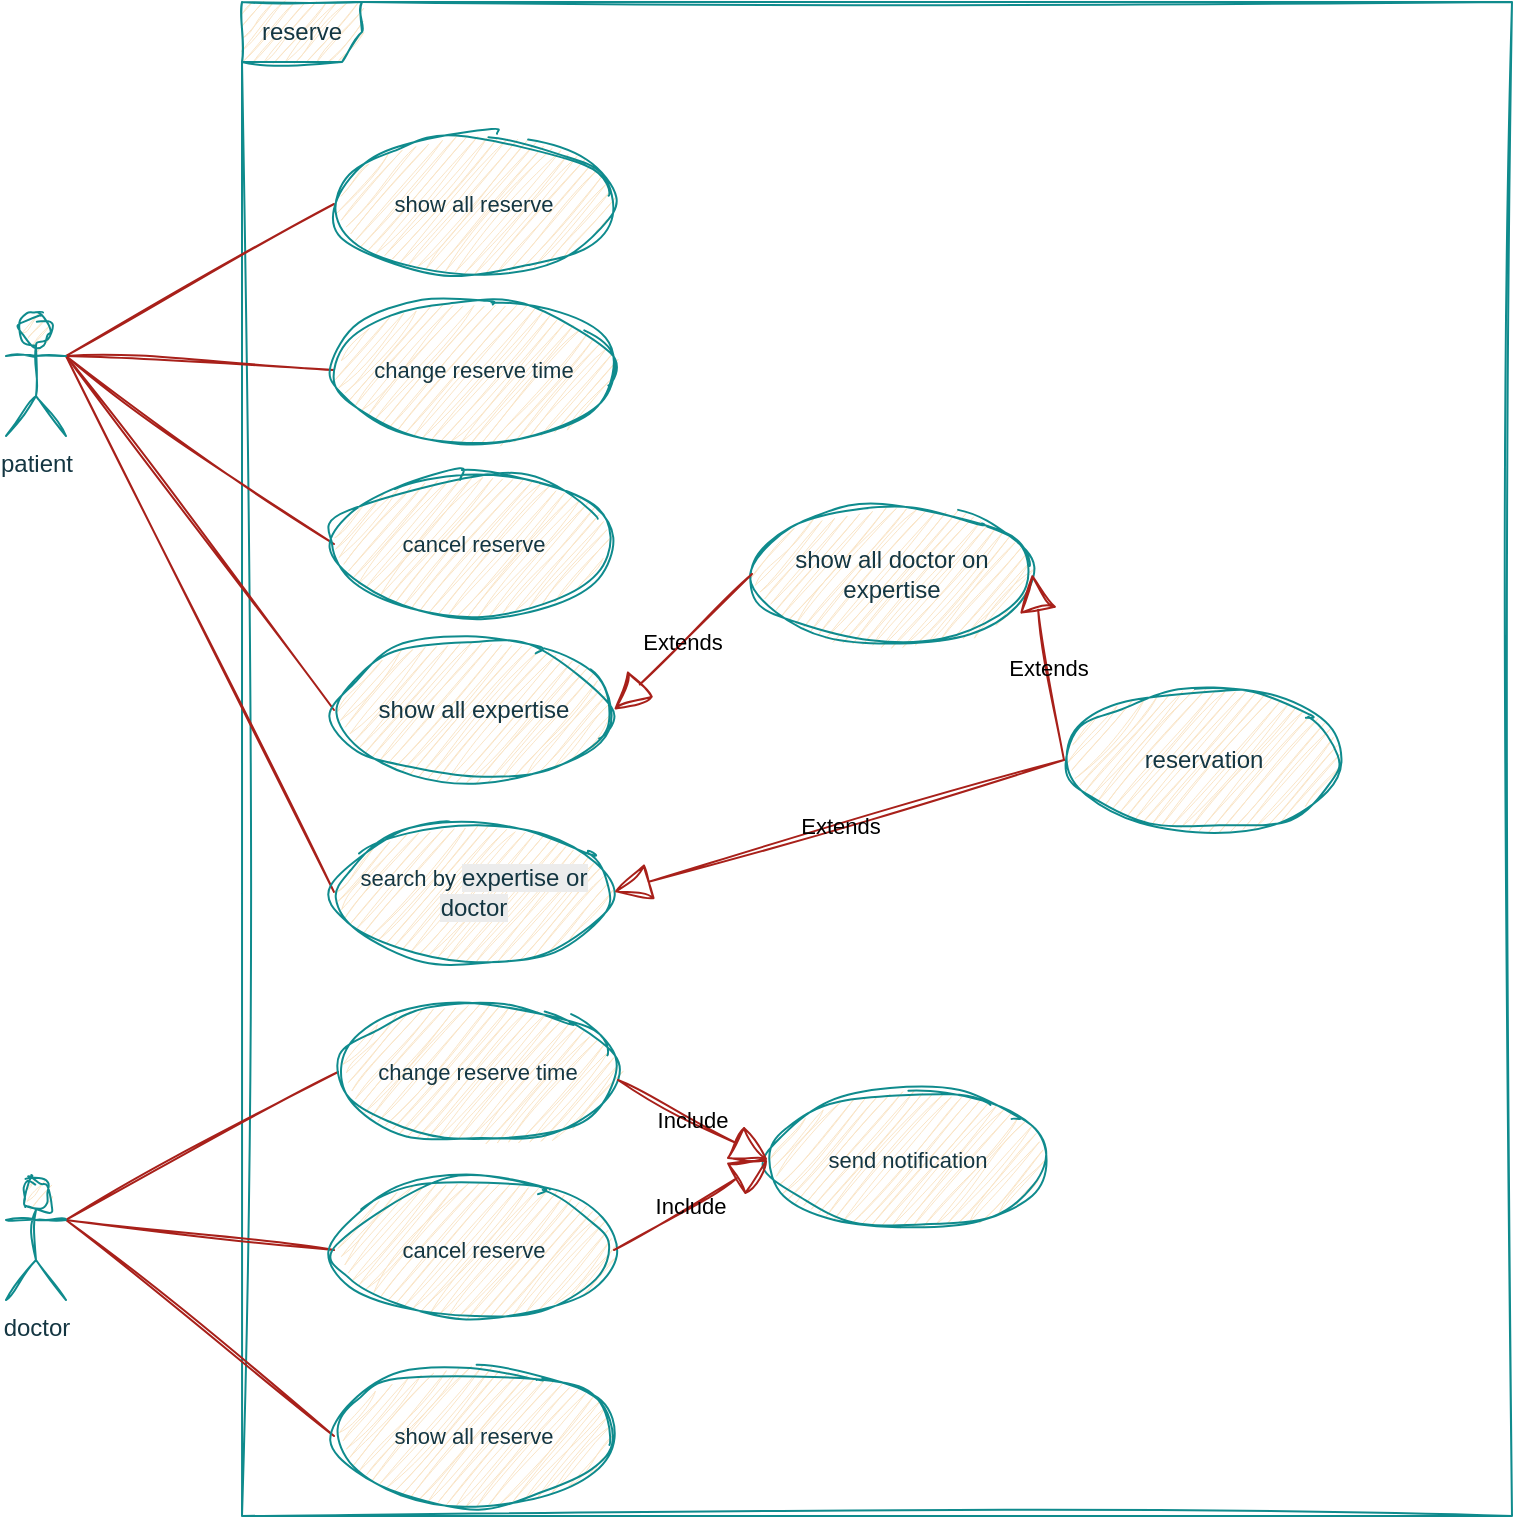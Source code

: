 <mxfile version="27.0.2">
  <diagram name="Page-1" id="VGkpT9Ujquth5MluXpyo">
    <mxGraphModel dx="1186" dy="882" grid="0" gridSize="10" guides="1" tooltips="1" connect="1" arrows="1" fold="1" page="1" pageScale="1" pageWidth="850" pageHeight="1100" math="0" shadow="0">
      <root>
        <mxCell id="0" />
        <mxCell id="1" parent="0" />
        <mxCell id="-Rrpo6K_Rs95oG0EcNV3-1" value="reserve" style="shape=umlFrame;whiteSpace=wrap;html=1;pointerEvents=0;sketch=1;curveFitting=1;jiggle=2;labelBackgroundColor=none;fillColor=#FAE5C7;strokeColor=#0F8B8D;fontColor=#143642;" parent="1" vertex="1">
          <mxGeometry x="167" y="85" width="635" height="757" as="geometry" />
        </mxCell>
        <mxCell id="-Rrpo6K_Rs95oG0EcNV3-9" style="rounded=0;orthogonalLoop=1;jettySize=auto;html=1;exitX=1;exitY=0.333;exitDx=0;exitDy=0;exitPerimeter=0;entryX=0;entryY=0.5;entryDx=0;entryDy=0;endArrow=none;startFill=0;sketch=1;curveFitting=1;jiggle=2;labelBackgroundColor=none;strokeColor=#A8201A;fontColor=default;" parent="1" source="-Rrpo6K_Rs95oG0EcNV3-2" target="-Rrpo6K_Rs95oG0EcNV3-4" edge="1">
          <mxGeometry relative="1" as="geometry" />
        </mxCell>
        <mxCell id="-Rrpo6K_Rs95oG0EcNV3-13" style="edgeStyle=none;shape=connector;rounded=0;orthogonalLoop=1;jettySize=auto;html=1;exitX=1;exitY=0.333;exitDx=0;exitDy=0;exitPerimeter=0;entryX=0;entryY=0.5;entryDx=0;entryDy=0;strokeColor=#A8201A;align=center;verticalAlign=middle;fontFamily=Helvetica;fontSize=11;fontColor=default;labelBackgroundColor=none;startFill=0;endArrow=none;sketch=1;curveFitting=1;jiggle=2;" parent="1" source="-Rrpo6K_Rs95oG0EcNV3-2" target="-Rrpo6K_Rs95oG0EcNV3-12" edge="1">
          <mxGeometry relative="1" as="geometry" />
        </mxCell>
        <mxCell id="CKfVg26gr-RyZYyaiJxE-10" style="edgeStyle=none;shape=connector;rounded=0;orthogonalLoop=1;jettySize=auto;html=1;exitX=1;exitY=0.333;exitDx=0;exitDy=0;exitPerimeter=0;entryX=0;entryY=0.5;entryDx=0;entryDy=0;strokeColor=#A8201A;align=center;verticalAlign=middle;fontFamily=Helvetica;fontSize=11;fontColor=default;labelBackgroundColor=none;startFill=0;endArrow=none;sketch=1;curveFitting=1;jiggle=2;" parent="1" source="-Rrpo6K_Rs95oG0EcNV3-2" target="CKfVg26gr-RyZYyaiJxE-9" edge="1">
          <mxGeometry relative="1" as="geometry" />
        </mxCell>
        <mxCell id="CKfVg26gr-RyZYyaiJxE-11" style="edgeStyle=none;shape=connector;rounded=0;orthogonalLoop=1;jettySize=auto;html=1;exitX=1;exitY=0.333;exitDx=0;exitDy=0;exitPerimeter=0;entryX=0;entryY=0.5;entryDx=0;entryDy=0;strokeColor=#A8201A;align=center;verticalAlign=middle;fontFamily=Helvetica;fontSize=11;fontColor=default;labelBackgroundColor=none;startFill=0;endArrow=none;sketch=1;curveFitting=1;jiggle=2;" parent="1" source="-Rrpo6K_Rs95oG0EcNV3-2" target="CKfVg26gr-RyZYyaiJxE-8" edge="1">
          <mxGeometry relative="1" as="geometry" />
        </mxCell>
        <mxCell id="CKfVg26gr-RyZYyaiJxE-13" style="edgeStyle=none;shape=connector;rounded=0;orthogonalLoop=1;jettySize=auto;html=1;exitX=1;exitY=0.333;exitDx=0;exitDy=0;exitPerimeter=0;entryX=0;entryY=0.5;entryDx=0;entryDy=0;strokeColor=#A8201A;align=center;verticalAlign=middle;fontFamily=Helvetica;fontSize=11;fontColor=default;labelBackgroundColor=none;startFill=0;endArrow=none;sketch=1;curveFitting=1;jiggle=2;" parent="1" source="-Rrpo6K_Rs95oG0EcNV3-2" target="CKfVg26gr-RyZYyaiJxE-12" edge="1">
          <mxGeometry relative="1" as="geometry" />
        </mxCell>
        <mxCell id="-Rrpo6K_Rs95oG0EcNV3-2" value="patient" style="shape=umlActor;verticalLabelPosition=bottom;verticalAlign=top;html=1;sketch=1;curveFitting=1;jiggle=2;labelBackgroundColor=none;fillColor=#FAE5C7;strokeColor=#0F8B8D;fontColor=#143642;" parent="1" vertex="1">
          <mxGeometry x="49" y="242" width="30" height="60" as="geometry" />
        </mxCell>
        <mxCell id="-Rrpo6K_Rs95oG0EcNV3-11" style="edgeStyle=none;shape=connector;rounded=0;orthogonalLoop=1;jettySize=auto;html=1;exitX=1;exitY=0.333;exitDx=0;exitDy=0;exitPerimeter=0;entryX=0;entryY=0.5;entryDx=0;entryDy=0;strokeColor=#A8201A;align=center;verticalAlign=middle;fontFamily=Helvetica;fontSize=11;fontColor=default;labelBackgroundColor=none;startFill=0;endArrow=none;sketch=1;curveFitting=1;jiggle=2;" parent="1" source="-Rrpo6K_Rs95oG0EcNV3-3" target="-Rrpo6K_Rs95oG0EcNV3-10" edge="1">
          <mxGeometry relative="1" as="geometry">
            <mxPoint x="105" y="579" as="sourcePoint" />
          </mxGeometry>
        </mxCell>
        <mxCell id="CKfVg26gr-RyZYyaiJxE-6" style="rounded=0;orthogonalLoop=1;jettySize=auto;html=1;exitX=1;exitY=0.333;exitDx=0;exitDy=0;exitPerimeter=0;entryX=0;entryY=0.5;entryDx=0;entryDy=0;endArrow=none;startFill=0;sketch=1;curveFitting=1;jiggle=2;labelBackgroundColor=none;strokeColor=#A8201A;fontColor=default;" parent="1" source="-Rrpo6K_Rs95oG0EcNV3-3" target="CKfVg26gr-RyZYyaiJxE-2" edge="1">
          <mxGeometry relative="1" as="geometry">
            <mxPoint x="105" y="579" as="sourcePoint" />
          </mxGeometry>
        </mxCell>
        <mxCell id="CKfVg26gr-RyZYyaiJxE-7" style="edgeStyle=none;shape=connector;rounded=0;orthogonalLoop=1;jettySize=auto;html=1;exitX=1;exitY=0.333;exitDx=0;exitDy=0;exitPerimeter=0;entryX=0;entryY=0.5;entryDx=0;entryDy=0;strokeColor=#A8201A;align=center;verticalAlign=middle;fontFamily=Helvetica;fontSize=11;fontColor=default;labelBackgroundColor=none;startFill=0;endArrow=none;sketch=1;curveFitting=1;jiggle=2;" parent="1" source="-Rrpo6K_Rs95oG0EcNV3-3" target="CKfVg26gr-RyZYyaiJxE-1" edge="1">
          <mxGeometry relative="1" as="geometry">
            <mxPoint x="105" y="579" as="sourcePoint" />
          </mxGeometry>
        </mxCell>
        <mxCell id="-Rrpo6K_Rs95oG0EcNV3-3" value="doctor" style="shape=umlActor;verticalLabelPosition=bottom;verticalAlign=top;html=1;sketch=1;curveFitting=1;jiggle=2;labelBackgroundColor=none;fillColor=#FAE5C7;strokeColor=#0F8B8D;fontColor=#143642;" parent="1" vertex="1">
          <mxGeometry x="49" y="674" width="30" height="60" as="geometry" />
        </mxCell>
        <mxCell id="-Rrpo6K_Rs95oG0EcNV3-4" value="show all expertise" style="ellipse;whiteSpace=wrap;html=1;sketch=1;curveFitting=1;jiggle=2;labelBackgroundColor=none;fillColor=#FAE5C7;strokeColor=#0F8B8D;fontColor=#143642;" parent="1" vertex="1">
          <mxGeometry x="213" y="404" width="140" height="70" as="geometry" />
        </mxCell>
        <mxCell id="-Rrpo6K_Rs95oG0EcNV3-5" value="show all doctor on expertise" style="ellipse;whiteSpace=wrap;html=1;sketch=1;curveFitting=1;jiggle=2;labelBackgroundColor=none;fillColor=#FAE5C7;strokeColor=#0F8B8D;fontColor=#143642;" parent="1" vertex="1">
          <mxGeometry x="422" y="336" width="140" height="70" as="geometry" />
        </mxCell>
        <mxCell id="-Rrpo6K_Rs95oG0EcNV3-6" value="reservation" style="ellipse;whiteSpace=wrap;html=1;sketch=1;curveFitting=1;jiggle=2;labelBackgroundColor=none;fillColor=#FAE5C7;strokeColor=#0F8B8D;fontColor=#143642;" parent="1" vertex="1">
          <mxGeometry x="578" y="429" width="140" height="70" as="geometry" />
        </mxCell>
        <mxCell id="-Rrpo6K_Rs95oG0EcNV3-7" value="Extends" style="endArrow=block;endSize=16;endFill=0;html=1;rounded=0;exitX=0;exitY=0.5;exitDx=0;exitDy=0;entryX=1;entryY=0.5;entryDx=0;entryDy=0;sketch=1;curveFitting=1;jiggle=2;labelBackgroundColor=none;strokeColor=#A8201A;fontColor=default;" parent="1" source="-Rrpo6K_Rs95oG0EcNV3-5" target="-Rrpo6K_Rs95oG0EcNV3-4" edge="1">
          <mxGeometry width="160" relative="1" as="geometry">
            <mxPoint x="344" y="640" as="sourcePoint" />
            <mxPoint x="504" y="640" as="targetPoint" />
          </mxGeometry>
        </mxCell>
        <mxCell id="-Rrpo6K_Rs95oG0EcNV3-8" value="Extends" style="endArrow=block;endSize=16;endFill=0;html=1;rounded=0;exitX=0;exitY=0.5;exitDx=0;exitDy=0;entryX=1;entryY=0.5;entryDx=0;entryDy=0;sketch=1;curveFitting=1;jiggle=2;labelBackgroundColor=none;strokeColor=#A8201A;fontColor=default;" parent="1" source="-Rrpo6K_Rs95oG0EcNV3-6" target="-Rrpo6K_Rs95oG0EcNV3-5" edge="1">
          <mxGeometry width="160" relative="1" as="geometry">
            <mxPoint x="412" y="474" as="sourcePoint" />
            <mxPoint x="343" y="542" as="targetPoint" />
          </mxGeometry>
        </mxCell>
        <mxCell id="-Rrpo6K_Rs95oG0EcNV3-10" value="show all reserve" style="ellipse;whiteSpace=wrap;html=1;fontFamily=Helvetica;fontSize=11;fontColor=#143642;labelBackgroundColor=none;sketch=1;curveFitting=1;jiggle=2;fillColor=#FAE5C7;strokeColor=#0F8B8D;" parent="1" vertex="1">
          <mxGeometry x="213" y="767" width="140" height="70" as="geometry" />
        </mxCell>
        <mxCell id="-Rrpo6K_Rs95oG0EcNV3-12" value="search by&amp;nbsp;&lt;span style=&quot;font-size: 12px; background-color: rgb(236, 236, 236);&quot;&gt;expertise or doctor&lt;/span&gt;" style="ellipse;whiteSpace=wrap;html=1;fontFamily=Helvetica;fontSize=11;fontColor=#143642;labelBackgroundColor=none;sketch=1;curveFitting=1;jiggle=2;fillColor=#FAE5C7;strokeColor=#0F8B8D;" parent="1" vertex="1">
          <mxGeometry x="213" y="495" width="140" height="70" as="geometry" />
        </mxCell>
        <mxCell id="-Rrpo6K_Rs95oG0EcNV3-14" value="Extends" style="endArrow=block;endSize=16;endFill=0;html=1;rounded=0;exitX=0;exitY=0.5;exitDx=0;exitDy=0;entryX=1;entryY=0.5;entryDx=0;entryDy=0;sketch=1;curveFitting=1;jiggle=2;labelBackgroundColor=none;strokeColor=#A8201A;fontColor=default;" parent="1" source="-Rrpo6K_Rs95oG0EcNV3-6" target="-Rrpo6K_Rs95oG0EcNV3-12" edge="1">
          <mxGeometry width="160" relative="1" as="geometry">
            <mxPoint x="588" y="474" as="sourcePoint" />
            <mxPoint x="572" y="381" as="targetPoint" />
          </mxGeometry>
        </mxCell>
        <mxCell id="CKfVg26gr-RyZYyaiJxE-1" value="cancel reserve" style="ellipse;whiteSpace=wrap;html=1;fontFamily=Helvetica;fontSize=11;fontColor=#143642;labelBackgroundColor=none;sketch=1;curveFitting=1;jiggle=2;fillColor=#FAE5C7;strokeColor=#0F8B8D;" parent="1" vertex="1">
          <mxGeometry x="213" y="674" width="140" height="70" as="geometry" />
        </mxCell>
        <mxCell id="CKfVg26gr-RyZYyaiJxE-2" value="change reserve time" style="ellipse;whiteSpace=wrap;html=1;fontFamily=Helvetica;fontSize=11;fontColor=#143642;labelBackgroundColor=none;sketch=1;curveFitting=1;jiggle=2;fillColor=#FAE5C7;strokeColor=#0F8B8D;" parent="1" vertex="1">
          <mxGeometry x="215" y="585" width="140" height="70" as="geometry" />
        </mxCell>
        <mxCell id="CKfVg26gr-RyZYyaiJxE-3" value="send notification" style="ellipse;whiteSpace=wrap;html=1;fontFamily=Helvetica;fontSize=11;fontColor=#143642;labelBackgroundColor=none;sketch=1;curveFitting=1;jiggle=2;fillColor=#FAE5C7;strokeColor=#0F8B8D;" parent="1" vertex="1">
          <mxGeometry x="430" y="629" width="140" height="70" as="geometry" />
        </mxCell>
        <mxCell id="CKfVg26gr-RyZYyaiJxE-4" value="Include" style="endArrow=block;endSize=16;endFill=0;html=1;rounded=0;exitX=1;exitY=0.5;exitDx=0;exitDy=0;entryX=0;entryY=0.5;entryDx=0;entryDy=0;sketch=1;curveFitting=1;jiggle=2;labelBackgroundColor=none;strokeColor=#A8201A;fontColor=default;" parent="1" source="CKfVg26gr-RyZYyaiJxE-1" target="CKfVg26gr-RyZYyaiJxE-3" edge="1">
          <mxGeometry width="160" relative="1" as="geometry">
            <mxPoint x="620" y="551.5" as="sourcePoint" />
            <mxPoint x="395" y="617.5" as="targetPoint" />
          </mxGeometry>
        </mxCell>
        <mxCell id="CKfVg26gr-RyZYyaiJxE-5" value="Include" style="endArrow=block;endSize=16;endFill=0;html=1;rounded=0;exitX=1;exitY=0.557;exitDx=0;exitDy=0;entryX=0;entryY=0.5;entryDx=0;entryDy=0;exitPerimeter=0;sketch=1;curveFitting=1;jiggle=2;labelBackgroundColor=none;strokeColor=#A8201A;fontColor=default;" parent="1" source="CKfVg26gr-RyZYyaiJxE-2" target="CKfVg26gr-RyZYyaiJxE-3" edge="1">
          <mxGeometry width="160" relative="1" as="geometry">
            <mxPoint x="636" y="499" as="sourcePoint" />
            <mxPoint x="411" y="565" as="targetPoint" />
          </mxGeometry>
        </mxCell>
        <mxCell id="CKfVg26gr-RyZYyaiJxE-8" value="cancel reserve" style="ellipse;whiteSpace=wrap;html=1;fontFamily=Helvetica;fontSize=11;fontColor=#143642;labelBackgroundColor=none;sketch=1;curveFitting=1;jiggle=2;fillColor=#FAE5C7;strokeColor=#0F8B8D;" parent="1" vertex="1">
          <mxGeometry x="213" y="321" width="140" height="70" as="geometry" />
        </mxCell>
        <mxCell id="CKfVg26gr-RyZYyaiJxE-9" value="change reserve time" style="ellipse;whiteSpace=wrap;html=1;fontFamily=Helvetica;fontSize=11;fontColor=#143642;labelBackgroundColor=none;sketch=1;curveFitting=1;jiggle=2;fillColor=#FAE5C7;strokeColor=#0F8B8D;" parent="1" vertex="1">
          <mxGeometry x="213" y="234" width="140" height="70" as="geometry" />
        </mxCell>
        <mxCell id="CKfVg26gr-RyZYyaiJxE-12" value="show all reserve" style="ellipse;whiteSpace=wrap;html=1;fontFamily=Helvetica;fontSize=11;fontColor=#143642;labelBackgroundColor=none;sketch=1;curveFitting=1;jiggle=2;fillColor=#FAE5C7;strokeColor=#0F8B8D;" parent="1" vertex="1">
          <mxGeometry x="213" y="151" width="140" height="70" as="geometry" />
        </mxCell>
      </root>
    </mxGraphModel>
  </diagram>
</mxfile>

